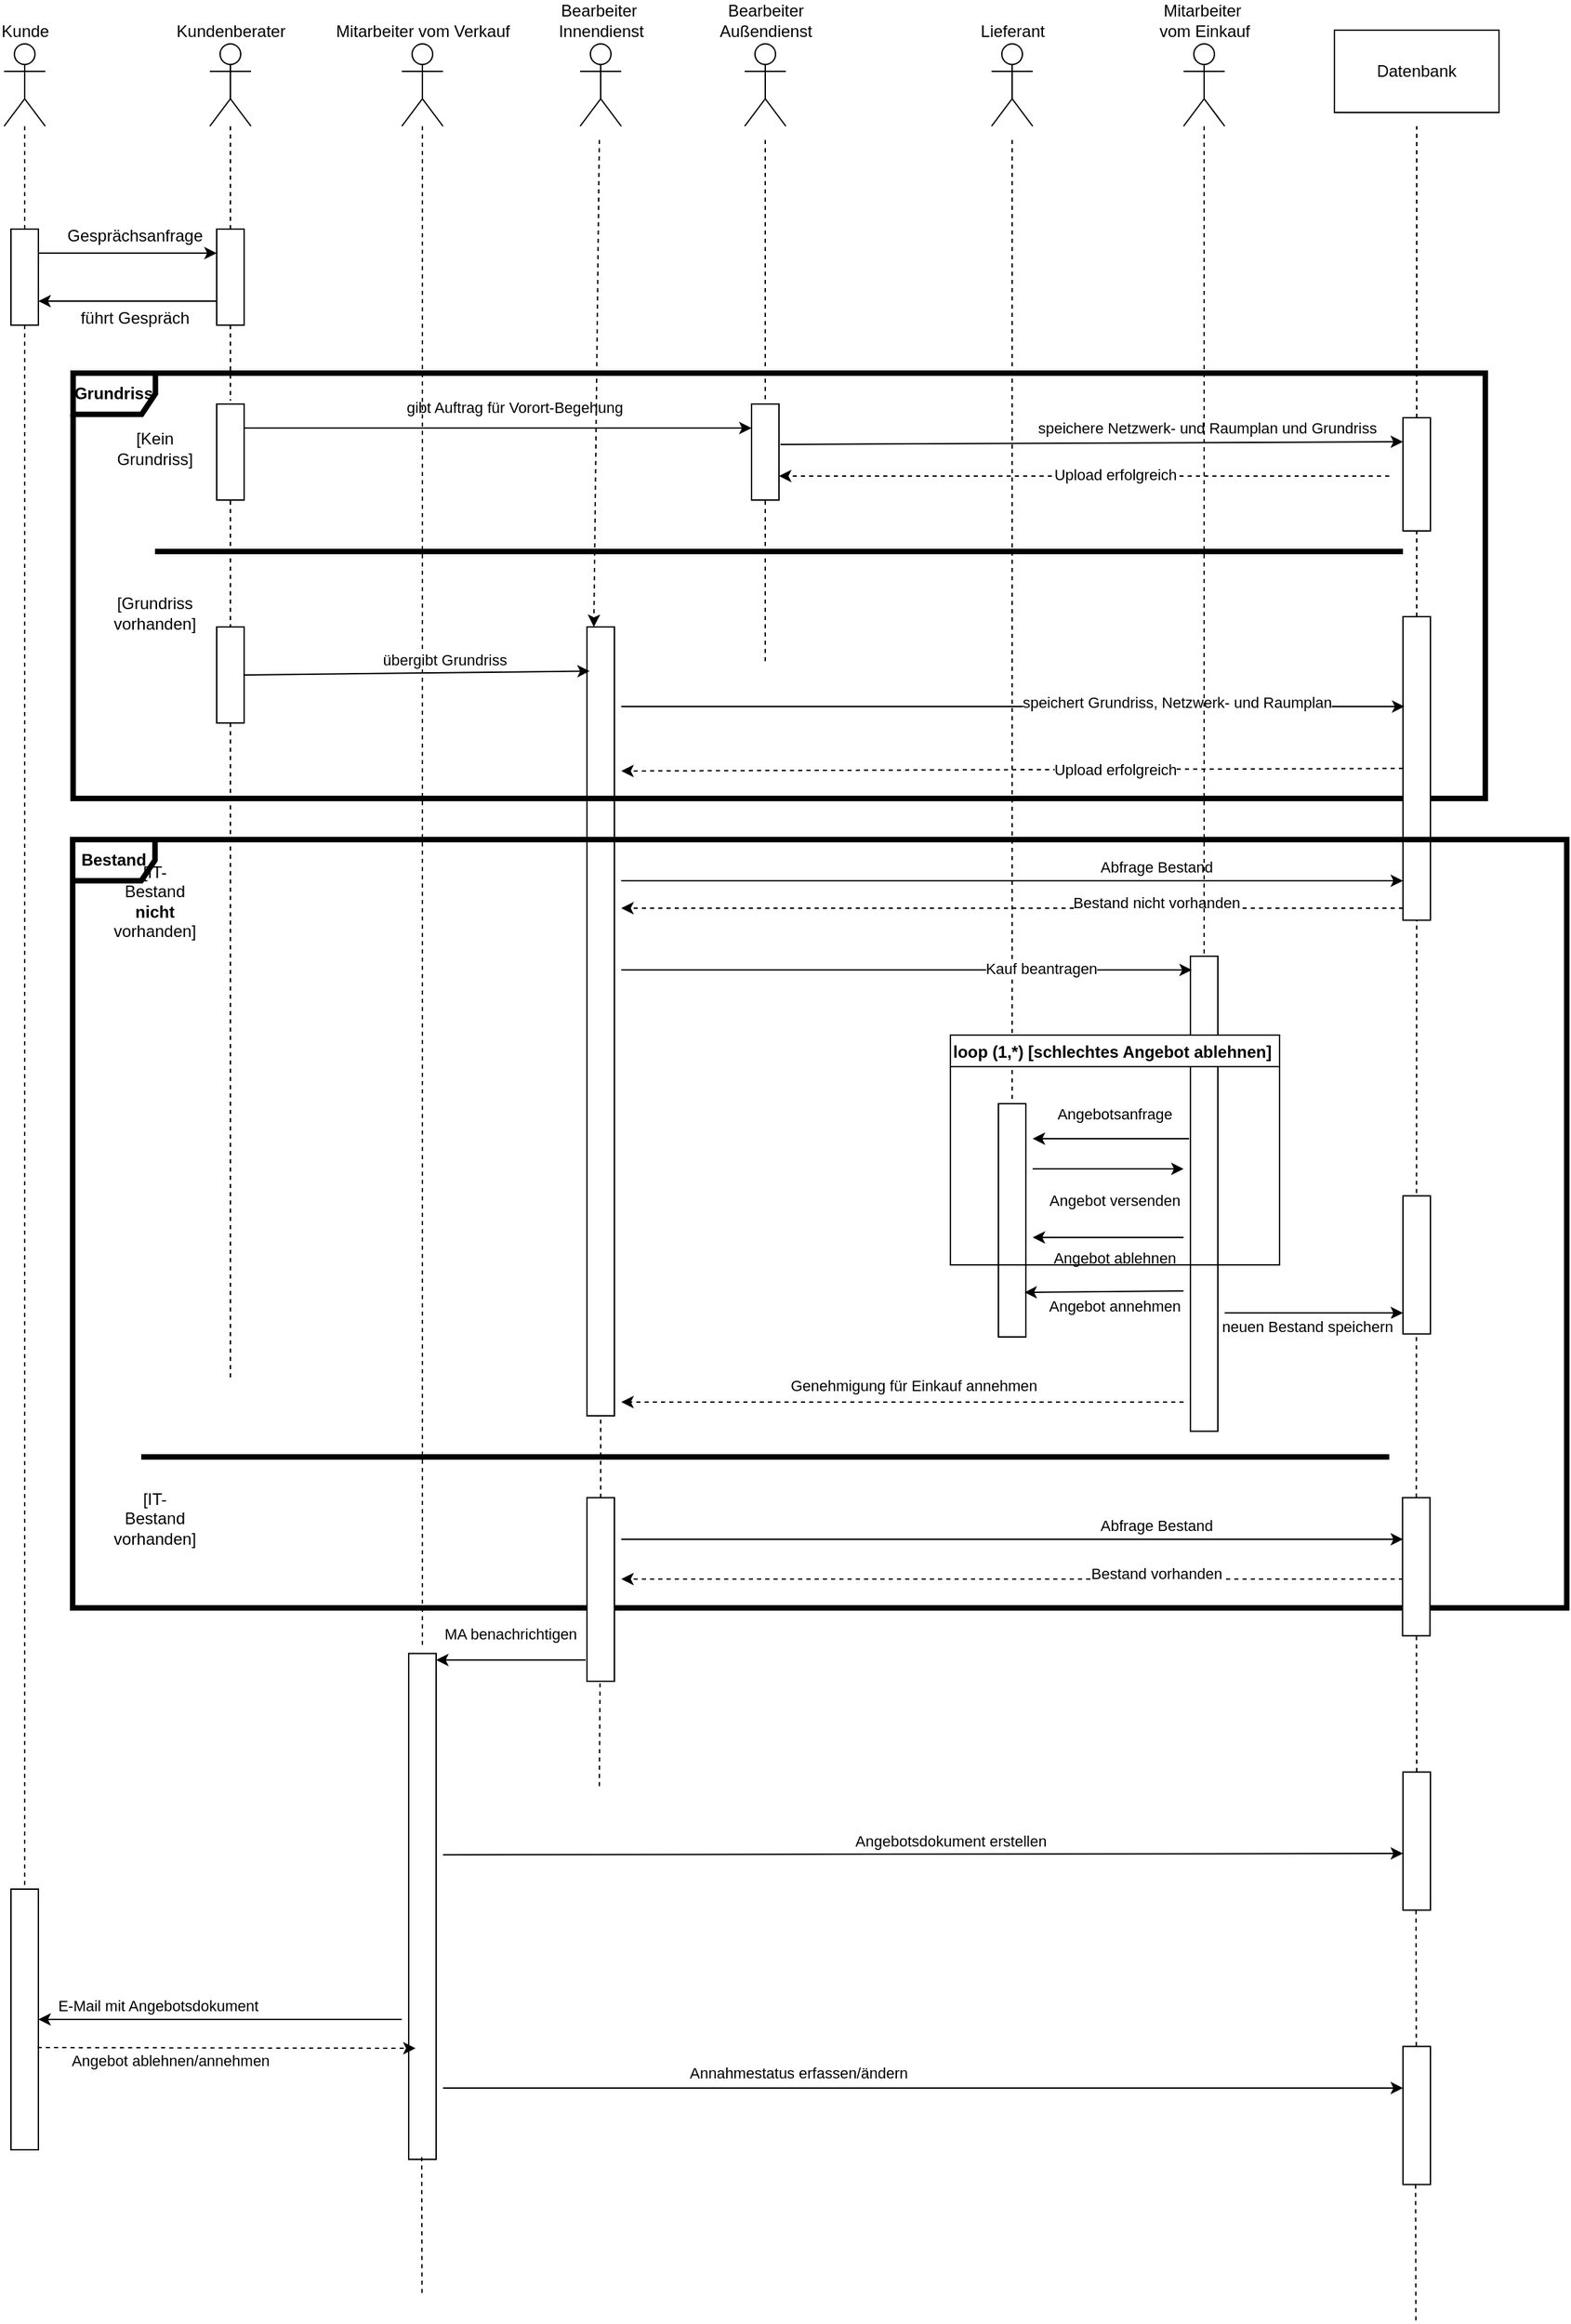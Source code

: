 <mxfile version="20.8.16" type="device"><diagram id="PptWGqQw9mA75Eg4ISWZ" name="Seite-1"><mxGraphModel dx="1036" dy="614" grid="1" gridSize="10" guides="1" tooltips="1" connect="1" arrows="1" fold="1" page="1" pageScale="1" pageWidth="827" pageHeight="1169" math="0" shadow="0"><root><mxCell id="0"/><mxCell id="1" parent="0"/><mxCell id="ijj0WkjSVHMJVad7_gdb-12" style="edgeStyle=orthogonalEdgeStyle;rounded=0;orthogonalLoop=1;jettySize=auto;html=1;entryX=1;entryY=0.5;entryDx=0;entryDy=0;dashed=1;endArrow=none;endFill=0;" parent="1" source="ijj0WkjSVHMJVad7_gdb-1" target="ijj0WkjSVHMJVad7_gdb-7" edge="1"><mxGeometry relative="1" as="geometry"/></mxCell><mxCell id="ijj0WkjSVHMJVad7_gdb-1" value="Kundenberater" style="shape=umlActor;verticalLabelPosition=top;verticalAlign=bottom;html=1;outlineConnect=0;labelPosition=center;align=center;" parent="1" vertex="1"><mxGeometry x="180" y="40" width="30" height="60" as="geometry"/></mxCell><mxCell id="ijj0WkjSVHMJVad7_gdb-13" style="edgeStyle=orthogonalEdgeStyle;rounded=0;orthogonalLoop=1;jettySize=auto;html=1;exitX=0.75;exitY=1;exitDx=0;exitDy=0;entryX=0.75;entryY=0;entryDx=0;entryDy=0;" parent="1" source="ijj0WkjSVHMJVad7_gdb-4" target="ijj0WkjSVHMJVad7_gdb-7" edge="1"><mxGeometry relative="1" as="geometry"/></mxCell><mxCell id="ijj0WkjSVHMJVad7_gdb-24" style="edgeStyle=orthogonalEdgeStyle;rounded=0;orthogonalLoop=1;jettySize=auto;html=1;dashed=1;entryX=1;entryY=0.5;entryDx=0;entryDy=0;endArrow=none;endFill=0;" parent="1" source="ijj0WkjSVHMJVad7_gdb-4" target="2X8zQZr1_9-unPe0bDXJ-4" edge="1"><mxGeometry relative="1" as="geometry"><mxPoint x="45" y="400" as="targetPoint"/></mxGeometry></mxCell><mxCell id="ijj0WkjSVHMJVad7_gdb-4" value="" style="rounded=0;whiteSpace=wrap;html=1;rotation=-90;" parent="1" vertex="1"><mxGeometry x="10" y="200" width="70" height="20" as="geometry"/></mxCell><mxCell id="ijj0WkjSVHMJVad7_gdb-11" style="edgeStyle=orthogonalEdgeStyle;rounded=0;orthogonalLoop=1;jettySize=auto;html=1;dashed=1;endArrow=none;endFill=0;" parent="1" source="ijj0WkjSVHMJVad7_gdb-6" target="ijj0WkjSVHMJVad7_gdb-4" edge="1"><mxGeometry relative="1" as="geometry"/></mxCell><mxCell id="ijj0WkjSVHMJVad7_gdb-6" value="Kunde" style="shape=umlActor;verticalLabelPosition=top;verticalAlign=bottom;html=1;labelPosition=center;align=center;" parent="1" vertex="1"><mxGeometry x="30" y="40" width="30" height="60" as="geometry"/></mxCell><mxCell id="ijj0WkjSVHMJVad7_gdb-15" style="edgeStyle=orthogonalEdgeStyle;rounded=0;orthogonalLoop=1;jettySize=auto;html=1;entryX=0.25;entryY=1;entryDx=0;entryDy=0;exitX=0.25;exitY=0;exitDx=0;exitDy=0;" parent="1" source="ijj0WkjSVHMJVad7_gdb-7" target="ijj0WkjSVHMJVad7_gdb-4" edge="1"><mxGeometry relative="1" as="geometry"/></mxCell><mxCell id="ijj0WkjSVHMJVad7_gdb-7" value="" style="rounded=0;whiteSpace=wrap;html=1;rotation=-90;" parent="1" vertex="1"><mxGeometry x="160" y="200" width="70" height="20" as="geometry"/></mxCell><mxCell id="ijj0WkjSVHMJVad7_gdb-14" value="Gesprächsanfrage" style="text;html=1;align=center;verticalAlign=middle;resizable=0;points=[];autosize=1;strokeColor=none;fillColor=none;" parent="1" vertex="1"><mxGeometry x="70" y="170" width="110" height="20" as="geometry"/></mxCell><mxCell id="ijj0WkjSVHMJVad7_gdb-16" value="führt Gespräch" style="text;html=1;align=center;verticalAlign=middle;resizable=0;points=[];autosize=1;strokeColor=none;fillColor=none;" parent="1" vertex="1"><mxGeometry x="80" y="230" width="90" height="20" as="geometry"/></mxCell><mxCell id="ijj0WkjSVHMJVad7_gdb-18" value="Mitarbeiter vom Verkauf" style="shape=umlActor;verticalLabelPosition=top;verticalAlign=bottom;html=1;labelPosition=center;align=center;" parent="1" vertex="1"><mxGeometry x="320" y="40" width="30" height="60" as="geometry"/></mxCell><mxCell id="ijj0WkjSVHMJVad7_gdb-19" value="Bearbeiter&amp;nbsp;&lt;br&gt;Innendienst&lt;br&gt;" style="shape=umlActor;verticalLabelPosition=top;verticalAlign=bottom;html=1;outlineConnect=0;labelPosition=center;align=center;" parent="1" vertex="1"><mxGeometry x="450" y="40" width="30" height="60" as="geometry"/></mxCell><mxCell id="ijj0WkjSVHMJVad7_gdb-20" value="Bearbeiter&lt;br&gt;Außendienst" style="shape=umlActor;verticalLabelPosition=top;verticalAlign=bottom;html=1;outlineConnect=0;labelPosition=center;align=center;" parent="1" vertex="1"><mxGeometry x="570" y="40" width="30" height="60" as="geometry"/></mxCell><mxCell id="ijj0WkjSVHMJVad7_gdb-21" value="Lieferant" style="shape=umlActor;verticalLabelPosition=top;verticalAlign=bottom;html=1;outlineConnect=0;labelPosition=center;align=center;" parent="1" vertex="1"><mxGeometry x="750" y="40" width="30" height="60" as="geometry"/></mxCell><mxCell id="ijj0WkjSVHMJVad7_gdb-22" value="Mitarbeiter&amp;nbsp;&lt;br&gt;vom Einkauf&lt;br&gt;" style="shape=umlActor;verticalLabelPosition=top;verticalAlign=bottom;html=1;outlineConnect=0;labelPosition=center;align=center;" parent="1" vertex="1"><mxGeometry x="890" y="40" width="30" height="60" as="geometry"/></mxCell><mxCell id="2X8zQZr1_9-unPe0bDXJ-2" value="" style="rounded=0;whiteSpace=wrap;html=1;rotation=-90;" parent="1" vertex="1"><mxGeometry x="160" y="327.5" width="70" height="20" as="geometry"/></mxCell><mxCell id="2X8zQZr1_9-unPe0bDXJ-4" value="" style="rounded=0;whiteSpace=wrap;html=1;rotation=-90;" parent="1" vertex="1"><mxGeometry x="-50" y="1470" width="190" height="20" as="geometry"/></mxCell><mxCell id="2X8zQZr1_9-unPe0bDXJ-6" value="" style="rounded=0;whiteSpace=wrap;html=1;rotation=-90;" parent="1" vertex="1"><mxGeometry x="680" y="887.5" width="170" height="20" as="geometry"/></mxCell><mxCell id="2X8zQZr1_9-unPe0bDXJ-7" value="" style="rounded=0;whiteSpace=wrap;html=1;rotation=-90;" parent="1" vertex="1"><mxGeometry x="731.88" y="868.13" width="346.25" height="20" as="geometry"/></mxCell><mxCell id="2X8zQZr1_9-unPe0bDXJ-8" value="" style="rounded=0;whiteSpace=wrap;html=1;rotation=-90;" parent="1" vertex="1"><mxGeometry x="177.5" y="742.5" width="575" height="20" as="geometry"/></mxCell><mxCell id="2X8zQZr1_9-unPe0bDXJ-9" value="" style="rounded=0;whiteSpace=wrap;html=1;rotation=-90;" parent="1" vertex="1"><mxGeometry x="550" y="327.5" width="70" height="20" as="geometry"/></mxCell><mxCell id="2X8zQZr1_9-unPe0bDXJ-11" value="" style="endArrow=classic;html=1;rounded=0;exitX=0.75;exitY=1;exitDx=0;exitDy=0;entryX=0.75;entryY=0;entryDx=0;entryDy=0;" parent="1" source="2X8zQZr1_9-unPe0bDXJ-2" target="2X8zQZr1_9-unPe0bDXJ-9" edge="1"><mxGeometry width="50" height="50" relative="1" as="geometry"><mxPoint x="320" y="397.5" as="sourcePoint"/><mxPoint x="370" y="347.5" as="targetPoint"/></mxGeometry></mxCell><mxCell id="X0jeM4zKIo98r6o8vJ_5-3" value="gibt Auftrag für Vorort-Begehung" style="edgeLabel;html=1;align=center;verticalAlign=middle;resizable=0;points=[];" parent="2X8zQZr1_9-unPe0bDXJ-11" vertex="1" connectable="0"><mxGeometry x="0.065" y="-2" relative="1" as="geometry"><mxPoint y="-17" as="offset"/></mxGeometry></mxCell><mxCell id="2X8zQZr1_9-unPe0bDXJ-13" value="" style="endArrow=none;html=1;rounded=0;dashed=1;exitX=0;exitY=0.5;exitDx=0;exitDy=0;endFill=0;" parent="1" source="ijj0WkjSVHMJVad7_gdb-7" edge="1"><mxGeometry width="50" height="50" relative="1" as="geometry"><mxPoint x="140" y="530" as="sourcePoint"/><mxPoint x="195" y="300" as="targetPoint"/></mxGeometry></mxCell><mxCell id="2X8zQZr1_9-unPe0bDXJ-26" value="" style="endArrow=classic;html=1;rounded=0;exitX=0.616;exitY=-0.05;exitDx=0;exitDy=0;exitPerimeter=0;" parent="1" source="2X8zQZr1_9-unPe0bDXJ-7" edge="1"><mxGeometry width="50" height="50" relative="1" as="geometry"><mxPoint x="900" y="980" as="sourcePoint"/><mxPoint x="780" y="838" as="targetPoint"/></mxGeometry></mxCell><mxCell id="2X8zQZr1_9-unPe0bDXJ-28" value="Angebotsanfrage" style="text;html=1;strokeColor=none;fillColor=none;align=center;verticalAlign=middle;whiteSpace=wrap;rounded=0;fontSize=11;" parent="1" vertex="1"><mxGeometry x="750" y="810" width="180" height="20" as="geometry"/></mxCell><mxCell id="2X8zQZr1_9-unPe0bDXJ-30" value="" style="endArrow=classic;html=1;rounded=0;" parent="1" edge="1"><mxGeometry width="50" height="50" relative="1" as="geometry"><mxPoint x="780" y="860" as="sourcePoint"/><mxPoint x="890" y="860" as="targetPoint"/></mxGeometry></mxCell><mxCell id="2X8zQZr1_9-unPe0bDXJ-31" value="Angebot versenden" style="text;html=1;strokeColor=none;fillColor=none;align=center;verticalAlign=middle;whiteSpace=wrap;rounded=0;fontSize=11;" parent="1" vertex="1"><mxGeometry x="780" y="877.5" width="120" height="10" as="geometry"/></mxCell><mxCell id="2X8zQZr1_9-unPe0bDXJ-39" value="" style="endArrow=classic;html=1;rounded=0;dashed=1;" parent="1" edge="1"><mxGeometry width="50" height="50" relative="1" as="geometry"><mxPoint x="890" y="1030" as="sourcePoint"/><mxPoint x="480" y="1030" as="targetPoint"/></mxGeometry></mxCell><mxCell id="2X8zQZr1_9-unPe0bDXJ-40" value="Genehmigung für Einkauf annehmen" style="edgeLabel;html=1;align=center;verticalAlign=middle;resizable=0;points=[];" parent="2X8zQZr1_9-unPe0bDXJ-39" vertex="1" connectable="0"><mxGeometry x="-0.176" y="-1" relative="1" as="geometry"><mxPoint x="-28" y="-11" as="offset"/></mxGeometry></mxCell><mxCell id="2X8zQZr1_9-unPe0bDXJ-44" value="" style="rounded=0;whiteSpace=wrap;html=1;rotation=-90;" parent="1" vertex="1"><mxGeometry x="150.63" y="1387.63" width="368.75" height="20" as="geometry"/></mxCell><mxCell id="2X8zQZr1_9-unPe0bDXJ-50" value="" style="endArrow=none;html=1;rounded=0;dashed=1;endFill=0;" parent="1" target="2X8zQZr1_9-unPe0bDXJ-6" edge="1"><mxGeometry width="50" height="50" relative="1" as="geometry"><mxPoint x="765" y="110" as="sourcePoint"/><mxPoint x="760" y="280" as="targetPoint"/></mxGeometry></mxCell><mxCell id="2X8zQZr1_9-unPe0bDXJ-52" value="" style="endArrow=none;html=1;rounded=0;dashed=1;endFill=0;" parent="1" source="ijj0WkjSVHMJVad7_gdb-18" edge="1"><mxGeometry width="50" height="50" relative="1" as="geometry"><mxPoint x="260" y="520" as="sourcePoint"/><mxPoint x="335" y="1210" as="targetPoint"/></mxGeometry></mxCell><mxCell id="2X8zQZr1_9-unPe0bDXJ-53" value="" style="endArrow=classic;html=1;rounded=0;dashed=1;entryX=0;entryY=0.5;entryDx=0;entryDy=0;" parent="1" edge="1"><mxGeometry width="50" height="50" relative="1" as="geometry"><mxPoint x="464" y="110" as="sourcePoint"/><mxPoint x="460" y="465" as="targetPoint"/></mxGeometry></mxCell><mxCell id="2X8zQZr1_9-unPe0bDXJ-54" value="" style="endArrow=none;html=1;rounded=0;dashed=1;entryX=1;entryY=0.5;entryDx=0;entryDy=0;endFill=0;" parent="1" target="2X8zQZr1_9-unPe0bDXJ-9" edge="1"><mxGeometry width="50" height="50" relative="1" as="geometry"><mxPoint x="585" y="110" as="sourcePoint"/><mxPoint x="690" y="160" as="targetPoint"/></mxGeometry></mxCell><mxCell id="X0jeM4zKIo98r6o8vJ_5-1" value="&lt;b&gt;Grundriss&lt;/b&gt;" style="shape=umlFrame;whiteSpace=wrap;html=1;strokeWidth=4;" parent="1" vertex="1"><mxGeometry x="80.31" y="280" width="1029.69" height="310" as="geometry"/></mxCell><mxCell id="X0jeM4zKIo98r6o8vJ_5-2" value="[Kein Grundriss]" style="text;html=1;strokeColor=none;fillColor=none;align=center;verticalAlign=middle;whiteSpace=wrap;rounded=0;" parent="1" vertex="1"><mxGeometry x="110" y="320" width="60" height="30" as="geometry"/></mxCell><mxCell id="X0jeM4zKIo98r6o8vJ_5-4" value="Datenbank" style="rounded=0;whiteSpace=wrap;html=1;" parent="1" vertex="1"><mxGeometry x="1000" y="30" width="120" height="60" as="geometry"/></mxCell><mxCell id="X0jeM4zKIo98r6o8vJ_5-5" value="" style="endArrow=none;dashed=1;html=1;rounded=0;startArrow=none;" parent="1" source="X0jeM4zKIo98r6o8vJ_5-6" edge="1"><mxGeometry width="50" height="50" relative="1" as="geometry"><mxPoint x="1060" y="600" as="sourcePoint"/><mxPoint x="1060" y="100" as="targetPoint"/></mxGeometry></mxCell><mxCell id="X0jeM4zKIo98r6o8vJ_5-6" value="" style="rounded=0;whiteSpace=wrap;html=1;rotation=-90;" parent="1" vertex="1"><mxGeometry x="1018.75" y="343.75" width="82.5" height="20" as="geometry"/></mxCell><mxCell id="X0jeM4zKIo98r6o8vJ_5-7" value="" style="endArrow=none;dashed=1;html=1;rounded=0;startArrow=none;" parent="1" source="X0jeM4zKIo98r6o8vJ_5-19" target="X0jeM4zKIo98r6o8vJ_5-6" edge="1"><mxGeometry width="50" height="50" relative="1" as="geometry"><mxPoint x="1060" y="600" as="sourcePoint"/><mxPoint x="1060" y="100" as="targetPoint"/></mxGeometry></mxCell><mxCell id="X0jeM4zKIo98r6o8vJ_5-10" value="" style="endArrow=classic;html=1;rounded=0;exitX=0.579;exitY=1.05;exitDx=0;exitDy=0;exitPerimeter=0;" parent="1" source="2X8zQZr1_9-unPe0bDXJ-9" edge="1"><mxGeometry width="50" height="50" relative="1" as="geometry"><mxPoint x="690" y="320" as="sourcePoint"/><mxPoint x="1050" y="330" as="targetPoint"/></mxGeometry></mxCell><mxCell id="X0jeM4zKIo98r6o8vJ_5-11" value="speichere Netzwerk- und Raumplan und Grundriss" style="edgeLabel;html=1;align=center;verticalAlign=middle;resizable=0;points=[];" parent="X0jeM4zKIo98r6o8vJ_5-10" vertex="1" connectable="0"><mxGeometry x="0.469" y="4" relative="1" as="geometry"><mxPoint x="-23" y="-7" as="offset"/></mxGeometry></mxCell><mxCell id="X0jeM4zKIo98r6o8vJ_5-12" value="" style="endArrow=classic;html=1;rounded=0;entryX=0.25;entryY=1;entryDx=0;entryDy=0;dashed=1;" parent="1" target="2X8zQZr1_9-unPe0bDXJ-9" edge="1"><mxGeometry width="50" height="50" relative="1" as="geometry"><mxPoint x="1040" y="355" as="sourcePoint"/><mxPoint x="1020" y="370" as="targetPoint"/></mxGeometry></mxCell><mxCell id="X0jeM4zKIo98r6o8vJ_5-14" value="" style="endArrow=none;dashed=1;html=1;rounded=0;entryX=0;entryY=0.5;entryDx=0;entryDy=0;" parent="1" target="2X8zQZr1_9-unPe0bDXJ-2" edge="1"><mxGeometry width="50" height="50" relative="1" as="geometry"><mxPoint x="195" y="1012" as="sourcePoint"/><mxPoint x="240" y="490" as="targetPoint"/></mxGeometry></mxCell><mxCell id="X0jeM4zKIo98r6o8vJ_5-16" value="" style="endArrow=none;html=1;rounded=0;strokeWidth=4;" parent="1" edge="1"><mxGeometry width="50" height="50" relative="1" as="geometry"><mxPoint x="140" y="410" as="sourcePoint"/><mxPoint x="1050" y="410" as="targetPoint"/></mxGeometry></mxCell><mxCell id="X0jeM4zKIo98r6o8vJ_5-17" value="[Grundriss vorhanden]" style="text;html=1;strokeColor=none;fillColor=none;align=center;verticalAlign=middle;whiteSpace=wrap;rounded=0;" parent="1" vertex="1"><mxGeometry x="110" y="440" width="60" height="30" as="geometry"/></mxCell><mxCell id="X0jeM4zKIo98r6o8vJ_5-18" value="" style="rounded=0;whiteSpace=wrap;html=1;rotation=-90;" parent="1" vertex="1"><mxGeometry x="160" y="490" width="70" height="20" as="geometry"/></mxCell><mxCell id="X0jeM4zKIo98r6o8vJ_5-19" value="" style="rounded=0;whiteSpace=wrap;html=1;rotation=-90;" parent="1" vertex="1"><mxGeometry x="949.38" y="558.13" width="221.25" height="20" as="geometry"/></mxCell><mxCell id="X0jeM4zKIo98r6o8vJ_5-20" value="" style="endArrow=none;dashed=1;html=1;rounded=0;startArrow=none;" parent="1" source="gCqN4dGKr7Vq2XZJyK_6-15" target="X0jeM4zKIo98r6o8vJ_5-19" edge="1"><mxGeometry width="50" height="50" relative="1" as="geometry"><mxPoint x="1060" y="1490" as="sourcePoint"/><mxPoint x="1060" y="395" as="targetPoint"/></mxGeometry></mxCell><mxCell id="X0jeM4zKIo98r6o8vJ_5-21" value="" style="endArrow=classic;html=1;rounded=0;strokeWidth=1;exitX=0.5;exitY=1;exitDx=0;exitDy=0;entryX=0.944;entryY=0.1;entryDx=0;entryDy=0;entryPerimeter=0;" parent="1" source="X0jeM4zKIo98r6o8vJ_5-18" target="2X8zQZr1_9-unPe0bDXJ-8" edge="1"><mxGeometry width="50" height="50" relative="1" as="geometry"><mxPoint x="270" y="560" as="sourcePoint"/><mxPoint x="320" y="510" as="targetPoint"/></mxGeometry></mxCell><mxCell id="X0jeM4zKIo98r6o8vJ_5-22" value="übergibt Grundriss" style="edgeLabel;html=1;align=center;verticalAlign=middle;resizable=0;points=[];" parent="X0jeM4zKIo98r6o8vJ_5-21" vertex="1" connectable="0"><mxGeometry x="0.184" y="-2" relative="1" as="geometry"><mxPoint x="-3" y="-12" as="offset"/></mxGeometry></mxCell><mxCell id="X0jeM4zKIo98r6o8vJ_5-23" value="" style="endArrow=classic;html=1;rounded=0;strokeWidth=1;entryX=0.704;entryY=0.05;entryDx=0;entryDy=0;entryPerimeter=0;" parent="1" target="X0jeM4zKIo98r6o8vJ_5-19" edge="1"><mxGeometry width="50" height="50" relative="1" as="geometry"><mxPoint x="480" y="523" as="sourcePoint"/><mxPoint x="730" y="480" as="targetPoint"/></mxGeometry></mxCell><mxCell id="X0jeM4zKIo98r6o8vJ_5-24" value="speichert Grundriss, Netzwerk- und Raumplan" style="edgeLabel;html=1;align=center;verticalAlign=middle;resizable=0;points=[];" parent="X0jeM4zKIo98r6o8vJ_5-23" vertex="1" connectable="0"><mxGeometry x="0.419" y="3" relative="1" as="geometry"><mxPoint as="offset"/></mxGeometry></mxCell><mxCell id="X0jeM4zKIo98r6o8vJ_5-26" value="" style="endArrow=none;dashed=1;html=1;rounded=0;strokeWidth=1;entryX=0;entryY=0.5;entryDx=0;entryDy=0;" parent="1" target="2X8zQZr1_9-unPe0bDXJ-9" edge="1"><mxGeometry width="50" height="50" relative="1" as="geometry"><mxPoint x="585" y="490" as="sourcePoint"/><mxPoint x="620" y="440" as="targetPoint"/></mxGeometry></mxCell><mxCell id="X0jeM4zKIo98r6o8vJ_5-30" value="" style="endArrow=classic;html=1;rounded=0;strokeWidth=1;exitX=0.5;exitY=0;exitDx=0;exitDy=0;dashed=1;" parent="1" source="X0jeM4zKIo98r6o8vJ_5-19" edge="1"><mxGeometry width="50" height="50" relative="1" as="geometry"><mxPoint x="980" y="610" as="sourcePoint"/><mxPoint x="480" y="570" as="targetPoint"/></mxGeometry></mxCell><mxCell id="X0jeM4zKIo98r6o8vJ_5-31" value="Upload erfolgreich" style="edgeLabel;html=1;align=center;verticalAlign=middle;resizable=0;points=[];" parent="X0jeM4zKIo98r6o8vJ_5-30" vertex="1" connectable="0"><mxGeometry x="-0.154" relative="1" as="geometry"><mxPoint x="31" as="offset"/></mxGeometry></mxCell><mxCell id="X0jeM4zKIo98r6o8vJ_5-32" value="" style="endArrow=classic;html=1;rounded=0;strokeWidth=1;" parent="1" edge="1"><mxGeometry width="50" height="50" relative="1" as="geometry"><mxPoint x="480" y="650" as="sourcePoint"/><mxPoint x="1050" y="650" as="targetPoint"/></mxGeometry></mxCell><mxCell id="X0jeM4zKIo98r6o8vJ_5-33" value="Abfrage Bestand" style="edgeLabel;html=1;align=center;verticalAlign=middle;resizable=0;points=[];" parent="X0jeM4zKIo98r6o8vJ_5-32" vertex="1" connectable="0"><mxGeometry x="0.439" y="-2" relative="1" as="geometry"><mxPoint x="-20" y="-12" as="offset"/></mxGeometry></mxCell><mxCell id="X0jeM4zKIo98r6o8vJ_5-35" value="" style="endArrow=classic;html=1;rounded=0;strokeWidth=1;dashed=1;" parent="1" edge="1"><mxGeometry width="50" height="50" relative="1" as="geometry"><mxPoint x="1050" y="670" as="sourcePoint"/><mxPoint x="480" y="670" as="targetPoint"/></mxGeometry></mxCell><mxCell id="X0jeM4zKIo98r6o8vJ_5-36" value="Bestand nicht vorhanden" style="edgeLabel;html=1;align=center;verticalAlign=middle;resizable=0;points=[];" parent="X0jeM4zKIo98r6o8vJ_5-35" vertex="1" connectable="0"><mxGeometry x="-0.154" y="-4" relative="1" as="geometry"><mxPoint x="61" as="offset"/></mxGeometry></mxCell><mxCell id="X0jeM4zKIo98r6o8vJ_5-40" value="" style="endArrow=classic;html=1;rounded=0;strokeWidth=1;entryX=0.857;entryY=0.05;entryDx=0;entryDy=0;entryPerimeter=0;" parent="1" edge="1"><mxGeometry width="50" height="50" relative="1" as="geometry"><mxPoint x="480" y="715" as="sourcePoint"/><mxPoint x="896" y="715.01" as="targetPoint"/></mxGeometry></mxCell><mxCell id="X0jeM4zKIo98r6o8vJ_5-41" value="Kauf beantragen" style="edgeLabel;html=1;align=center;verticalAlign=middle;resizable=0;points=[];" parent="X0jeM4zKIo98r6o8vJ_5-40" vertex="1" connectable="0"><mxGeometry x="0.471" y="1" relative="1" as="geometry"><mxPoint as="offset"/></mxGeometry></mxCell><mxCell id="pVKIixo72AZ8MVj9y92q-1" value="" style="rounded=0;whiteSpace=wrap;html=1;rotation=-90;" parent="1" vertex="1"><mxGeometry x="1009.68" y="920" width="100.63" height="20" as="geometry"/></mxCell><mxCell id="pVKIixo72AZ8MVj9y92q-2" value="" style="endArrow=classic;html=1;rounded=0;" parent="1" edge="1"><mxGeometry width="50" height="50" relative="1" as="geometry"><mxPoint x="920" y="965" as="sourcePoint"/><mxPoint x="1050" y="965" as="targetPoint"/><Array as="points"><mxPoint x="990" y="965"/></Array></mxGeometry></mxCell><mxCell id="pVKIixo72AZ8MVj9y92q-3" value="neuen Bestand speichern" style="edgeLabel;html=1;align=center;verticalAlign=middle;resizable=0;points=[];" parent="pVKIixo72AZ8MVj9y92q-2" vertex="1" connectable="0"><mxGeometry x="-0.246" y="4" relative="1" as="geometry"><mxPoint x="11" y="14" as="offset"/></mxGeometry></mxCell><mxCell id="pVKIixo72AZ8MVj9y92q-5" value="" style="endArrow=none;html=1;rounded=0;dashed=1;entryX=1;entryY=0.5;entryDx=0;entryDy=0;" parent="1" source="ijj0WkjSVHMJVad7_gdb-22" target="2X8zQZr1_9-unPe0bDXJ-7" edge="1"><mxGeometry width="50" height="50" relative="1" as="geometry"><mxPoint x="904.985" y="100" as="sourcePoint"/><mxPoint x="905" y="700" as="targetPoint"/></mxGeometry></mxCell><mxCell id="Be9Bj9RqX5gFM94zP4Fs-4" value="" style="endArrow=classic;html=1;rounded=0;" parent="1" edge="1"><mxGeometry width="50" height="50" relative="1" as="geometry"><mxPoint x="890" y="910" as="sourcePoint"/><mxPoint x="780" y="910" as="targetPoint"/></mxGeometry></mxCell><mxCell id="Be9Bj9RqX5gFM94zP4Fs-5" value="Angebot ablehnen" style="text;html=1;strokeColor=none;fillColor=none;align=center;verticalAlign=middle;whiteSpace=wrap;rounded=0;fontSize=11;" parent="1" vertex="1"><mxGeometry x="790" y="920" width="100" height="10" as="geometry"/></mxCell><mxCell id="Be9Bj9RqX5gFM94zP4Fs-6" value="" style="endArrow=classic;html=1;rounded=0;entryX=0.191;entryY=0.95;entryDx=0;entryDy=0;entryPerimeter=0;" parent="1" target="2X8zQZr1_9-unPe0bDXJ-6" edge="1"><mxGeometry width="50" height="50" relative="1" as="geometry"><mxPoint x="890" y="949" as="sourcePoint"/><mxPoint x="780" y="949" as="targetPoint"/></mxGeometry></mxCell><mxCell id="Be9Bj9RqX5gFM94zP4Fs-7" value="Angebot annehmen" style="text;html=1;strokeColor=none;fillColor=none;align=center;verticalAlign=middle;whiteSpace=wrap;rounded=0;fontSize=11;" parent="1" vertex="1"><mxGeometry x="790" y="955" width="100" height="10" as="geometry"/></mxCell><mxCell id="Be9Bj9RqX5gFM94zP4Fs-8" value="loop (1,*) [schlechtes Angebot ablehnen] " style="swimlane;align=left;" parent="1" vertex="1"><mxGeometry x="720" y="762.5" width="240" height="167.5" as="geometry"/></mxCell><mxCell id="gCqN4dGKr7Vq2XZJyK_6-3" value="&lt;b&gt;Bestand&lt;/b&gt;" style="shape=umlFrame;whiteSpace=wrap;html=1;strokeWidth=4;" parent="1" vertex="1"><mxGeometry x="80" y="620" width="1089.38" height="560" as="geometry"/></mxCell><mxCell id="gCqN4dGKr7Vq2XZJyK_6-4" value="Upload erfolgreich" style="edgeLabel;html=1;align=center;verticalAlign=middle;resizable=0;points=[];" parent="1" vertex="1" connectable="0"><mxGeometry x="839.996" y="353.751" as="geometry"/></mxCell><mxCell id="gCqN4dGKr7Vq2XZJyK_6-5" value="" style="endArrow=none;html=1;rounded=0;strokeWidth=4;" parent="1" edge="1"><mxGeometry width="50" height="50" relative="1" as="geometry"><mxPoint x="130" y="1070" as="sourcePoint"/><mxPoint x="1040" y="1070" as="targetPoint"/></mxGeometry></mxCell><mxCell id="gCqN4dGKr7Vq2XZJyK_6-6" value="[IT-Bestand vorhanden]" style="text;html=1;strokeColor=none;fillColor=none;align=center;verticalAlign=middle;whiteSpace=wrap;rounded=0;" parent="1" vertex="1"><mxGeometry x="110" y="1100" width="60" height="30" as="geometry"/></mxCell><mxCell id="gCqN4dGKr7Vq2XZJyK_6-7" value="[IT-Bestand &lt;b&gt;nicht&lt;/b&gt; vorhanden]" style="text;html=1;strokeColor=none;fillColor=none;align=center;verticalAlign=middle;whiteSpace=wrap;rounded=0;" parent="1" vertex="1"><mxGeometry x="110" y="650" width="60" height="30" as="geometry"/></mxCell><mxCell id="gCqN4dGKr7Vq2XZJyK_6-10" value="" style="endArrow=none;dashed=1;html=1;rounded=0;startArrow=none;entryX=0;entryY=0.5;entryDx=0;entryDy=0;" parent="1" source="gCqN4dGKr7Vq2XZJyK_6-11" target="2X8zQZr1_9-unPe0bDXJ-8" edge="1"><mxGeometry width="50" height="50" relative="1" as="geometry"><mxPoint x="464" y="1440" as="sourcePoint"/><mxPoint x="464" y="1070" as="targetPoint"/></mxGeometry></mxCell><mxCell id="gCqN4dGKr7Vq2XZJyK_6-11" value="" style="rounded=0;whiteSpace=wrap;html=1;rotation=-90;" parent="1" vertex="1"><mxGeometry x="398.09" y="1156.6" width="133.82" height="20" as="geometry"/></mxCell><mxCell id="gCqN4dGKr7Vq2XZJyK_6-12" value="" style="endArrow=none;dashed=1;html=1;rounded=0;" parent="1" target="gCqN4dGKr7Vq2XZJyK_6-11" edge="1"><mxGeometry width="50" height="50" relative="1" as="geometry"><mxPoint x="464" y="1310" as="sourcePoint"/><mxPoint x="464" y="1070" as="targetPoint"/></mxGeometry></mxCell><mxCell id="gCqN4dGKr7Vq2XZJyK_6-13" value="" style="endArrow=classic;html=1;rounded=0;strokeWidth=1;" parent="1" edge="1"><mxGeometry width="50" height="50" relative="1" as="geometry"><mxPoint x="480" y="1130" as="sourcePoint"/><mxPoint x="1050" y="1130" as="targetPoint"/></mxGeometry></mxCell><mxCell id="gCqN4dGKr7Vq2XZJyK_6-14" value="Abfrage Bestand" style="edgeLabel;html=1;align=center;verticalAlign=middle;resizable=0;points=[];" parent="gCqN4dGKr7Vq2XZJyK_6-13" vertex="1" connectable="0"><mxGeometry x="0.439" y="-2" relative="1" as="geometry"><mxPoint x="-20" y="-12" as="offset"/></mxGeometry></mxCell><mxCell id="gCqN4dGKr7Vq2XZJyK_6-15" value="" style="rounded=0;whiteSpace=wrap;html=1;rotation=-90;" parent="1" vertex="1"><mxGeometry x="1009.37" y="1140" width="100.63" height="20" as="geometry"/></mxCell><mxCell id="gCqN4dGKr7Vq2XZJyK_6-16" value="" style="endArrow=none;dashed=1;html=1;rounded=0;startArrow=none;exitX=1;exitY=0.5;exitDx=0;exitDy=0;" parent="1" target="gCqN4dGKr7Vq2XZJyK_6-15" edge="1" source="fe_rqDJCQrpu89stKqYS-8"><mxGeometry width="50" height="50" relative="1" as="geometry"><mxPoint x="1059.688" y="1239.69" as="sourcePoint"/><mxPoint x="1060.004" y="678.755" as="targetPoint"/></mxGeometry></mxCell><mxCell id="gCqN4dGKr7Vq2XZJyK_6-17" value="" style="endArrow=classic;html=1;rounded=0;strokeWidth=1;dashed=1;" parent="1" edge="1"><mxGeometry width="50" height="50" relative="1" as="geometry"><mxPoint x="1050" y="1159" as="sourcePoint"/><mxPoint x="480" y="1159" as="targetPoint"/></mxGeometry></mxCell><mxCell id="gCqN4dGKr7Vq2XZJyK_6-18" value="Bestand vorhanden" style="edgeLabel;html=1;align=center;verticalAlign=middle;resizable=0;points=[];" parent="gCqN4dGKr7Vq2XZJyK_6-17" vertex="1" connectable="0"><mxGeometry x="-0.154" y="-4" relative="1" as="geometry"><mxPoint x="61" as="offset"/></mxGeometry></mxCell><mxCell id="gCqN4dGKr7Vq2XZJyK_6-20" value="" style="endArrow=classic;html=1;rounded=0;entryX=0.854;entryY=1;entryDx=0;entryDy=0;entryPerimeter=0;exitX=0.116;exitY=-0.05;exitDx=0;exitDy=0;exitPerimeter=0;" parent="1" source="gCqN4dGKr7Vq2XZJyK_6-11" edge="1"><mxGeometry width="50" height="50" relative="1" as="geometry"><mxPoint x="450" y="1218" as="sourcePoint"/><mxPoint x="345.005" y="1217.974" as="targetPoint"/></mxGeometry></mxCell><mxCell id="gCqN4dGKr7Vq2XZJyK_6-21" value="MA benachrichtigen" style="edgeLabel;html=1;align=center;verticalAlign=middle;resizable=0;points=[];" parent="1" vertex="1" connectable="0"><mxGeometry x="400" y="1198.51" as="geometry"><mxPoint x="-1" as="offset"/></mxGeometry></mxCell><mxCell id="gCqN4dGKr7Vq2XZJyK_6-29" value="" style="endArrow=classic;html=1;rounded=0;fontSize=11;" parent="1" edge="1"><mxGeometry width="50" height="50" relative="1" as="geometry"><mxPoint x="350" y="1360" as="sourcePoint"/><mxPoint x="1050" y="1359" as="targetPoint"/></mxGeometry></mxCell><mxCell id="gCqN4dGKr7Vq2XZJyK_6-30" value="Angebotsdokument erstellen" style="edgeLabel;html=1;align=center;verticalAlign=middle;resizable=0;points=[];" parent="1" vertex="1" connectable="0"><mxGeometry x="720" y="1350" as="geometry"/></mxCell><mxCell id="fe_rqDJCQrpu89stKqYS-1" value="" style="endArrow=classic;html=1;rounded=0;fontSize=11;" edge="1" parent="1"><mxGeometry width="50" height="50" relative="1" as="geometry"><mxPoint x="350" y="1530" as="sourcePoint"/><mxPoint x="1050" y="1530" as="targetPoint"/></mxGeometry></mxCell><mxCell id="fe_rqDJCQrpu89stKqYS-2" value="Annahmestatus erfassen/ändern" style="edgeLabel;html=1;align=center;verticalAlign=middle;resizable=0;points=[];fontSize=11;" vertex="1" connectable="0" parent="fe_rqDJCQrpu89stKqYS-1"><mxGeometry x="-0.286" y="2" relative="1" as="geometry"><mxPoint x="9" y="-9" as="offset"/></mxGeometry></mxCell><mxCell id="fe_rqDJCQrpu89stKqYS-3" value="" style="endArrow=classic;html=1;rounded=0;entryX=0.5;entryY=1;entryDx=0;entryDy=0;" edge="1" parent="1" target="2X8zQZr1_9-unPe0bDXJ-4"><mxGeometry width="50" height="50" relative="1" as="geometry"><mxPoint x="320" y="1480" as="sourcePoint"/><mxPoint x="280" y="1450" as="targetPoint"/></mxGeometry></mxCell><mxCell id="fe_rqDJCQrpu89stKqYS-4" value="E-Mail mit Angebotsdokument" style="edgeLabel;html=1;align=center;verticalAlign=middle;resizable=0;points=[];" vertex="1" connectable="0" parent="fe_rqDJCQrpu89stKqYS-3"><mxGeometry x="0.803" relative="1" as="geometry"><mxPoint x="61" y="-10" as="offset"/></mxGeometry></mxCell><mxCell id="fe_rqDJCQrpu89stKqYS-5" value="" style="endArrow=classic;html=1;rounded=0;exitX=0.392;exitY=0.97;exitDx=0;exitDy=0;exitPerimeter=0;dashed=1;" edge="1" parent="1" source="2X8zQZr1_9-unPe0bDXJ-4"><mxGeometry width="50" height="50" relative="1" as="geometry"><mxPoint x="150" y="1580" as="sourcePoint"/><mxPoint x="330" y="1501" as="targetPoint"/></mxGeometry></mxCell><mxCell id="fe_rqDJCQrpu89stKqYS-6" value="Angebot ablehnen/annehmen" style="edgeLabel;html=1;align=center;verticalAlign=middle;resizable=0;points=[];" vertex="1" connectable="0" parent="fe_rqDJCQrpu89stKqYS-5"><mxGeometry x="-0.501" y="4" relative="1" as="geometry"><mxPoint x="27" y="13" as="offset"/></mxGeometry></mxCell><mxCell id="fe_rqDJCQrpu89stKqYS-8" value="" style="rounded=0;whiteSpace=wrap;html=1;rotation=-90;" vertex="1" parent="1"><mxGeometry x="1009.69" y="1340" width="100.63" height="20" as="geometry"/></mxCell><mxCell id="fe_rqDJCQrpu89stKqYS-9" value="" style="endArrow=none;dashed=1;html=1;rounded=0;startArrow=none;exitX=1;exitY=0.5;exitDx=0;exitDy=0;" edge="1" parent="1"><mxGeometry width="50" height="50" relative="1" as="geometry"><mxPoint x="1059.715" y="1499.375" as="sourcePoint"/><mxPoint x="1059.503" y="1400.005" as="targetPoint"/></mxGeometry></mxCell><mxCell id="fe_rqDJCQrpu89stKqYS-10" value="" style="rounded=0;whiteSpace=wrap;html=1;rotation=-90;" vertex="1" parent="1"><mxGeometry x="1009.69" y="1540" width="100.63" height="20" as="geometry"/></mxCell><mxCell id="fe_rqDJCQrpu89stKqYS-11" value="" style="endArrow=none;dashed=1;html=1;rounded=0;startArrow=none;exitX=1;exitY=0.5;exitDx=0;exitDy=0;" edge="1" parent="1"><mxGeometry width="50" height="50" relative="1" as="geometry"><mxPoint x="1059.395" y="1699.375" as="sourcePoint"/><mxPoint x="1059.183" y="1600.005" as="targetPoint"/></mxGeometry></mxCell><mxCell id="fe_rqDJCQrpu89stKqYS-12" value="" style="endArrow=none;dashed=1;html=1;rounded=0;startArrow=none;exitX=1;exitY=0.5;exitDx=0;exitDy=0;" edge="1" parent="1"><mxGeometry width="50" height="50" relative="1" as="geometry"><mxPoint x="334.715" y="1679.375" as="sourcePoint"/><mxPoint x="334.503" y="1580.005" as="targetPoint"/></mxGeometry></mxCell></root></mxGraphModel></diagram></mxfile>